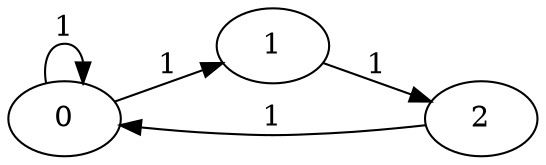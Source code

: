 digraph g {
rankdir = LR
0; 1; 2;

0 -> 0[label="1"]
0 -> 1[label="1"]
1 -> 2[label="1"]
2 -> 0[label="1"]
}